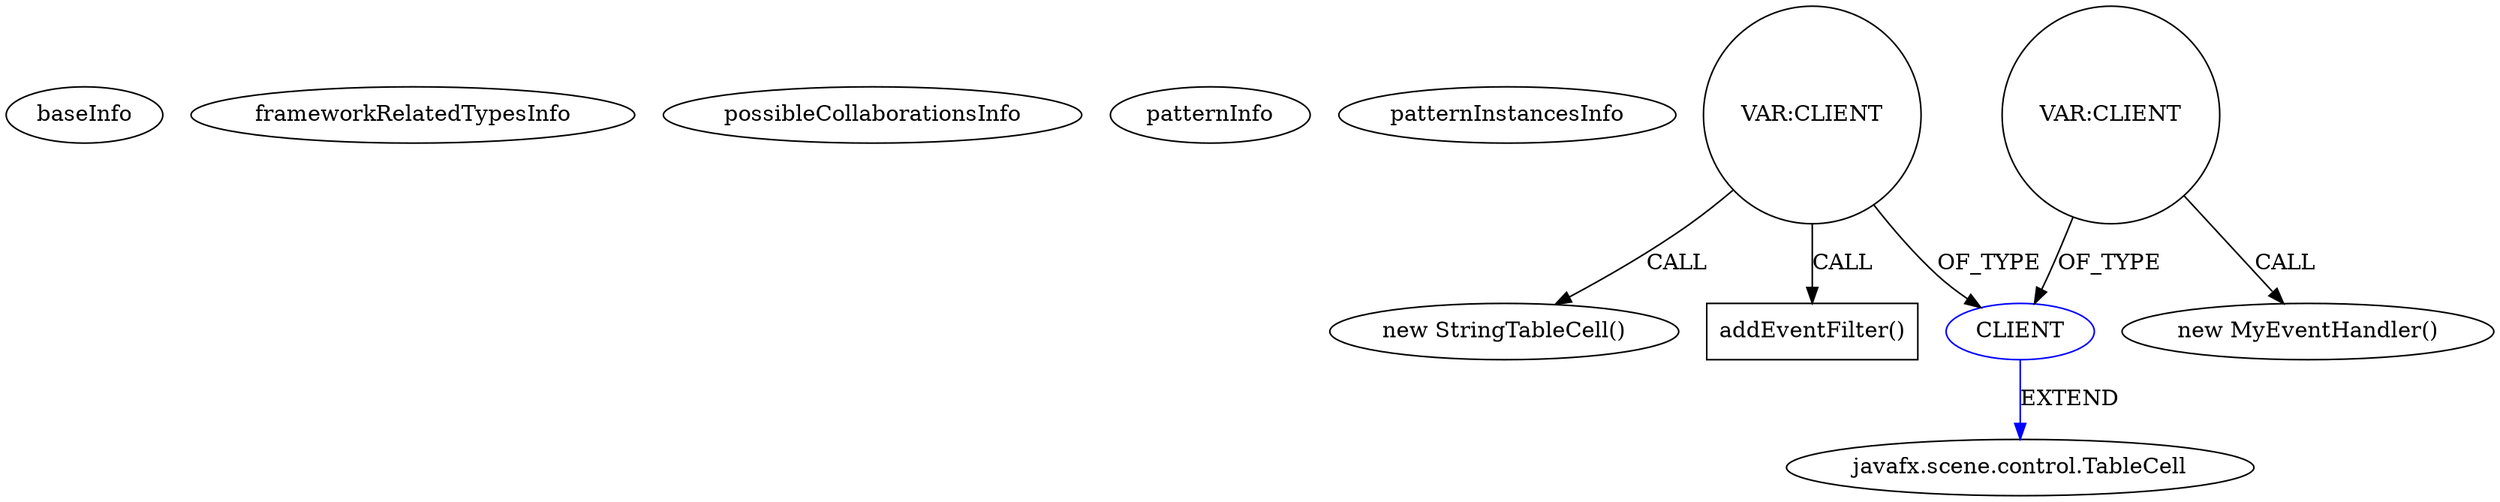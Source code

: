 digraph {
baseInfo[graphId=4466,category="pattern",isAnonymous=false,possibleRelation=false]
frameworkRelatedTypesInfo[]
possibleCollaborationsInfo[]
patternInfo[frequency=2.0,patternRootClient=null]
patternInstancesInfo[0="greenua14-TicTacToeClient~/greenua14-TicTacToeClient/TicTacToeClient-master/src/sample/Controllers/CreateOrConnectToGameController.java~CreateOrConnectToGameController~2811",1="greenua14-TicTacToeClient~/greenua14-TicTacToeClient/TicTacToeClient-master/src/sample/Controllers/CreateOrConnectToGameController.java~void initialize(java.net.URL,java.util.ResourceBundle)~2815"]
88[label="new StringTableCell()",vertexType="CONSTRUCTOR_CALL",isFrameworkType=false]
89[label="VAR:CLIENT",vertexType="VARIABLE_EXPRESION",isFrameworkType=false,shape=circle]
93[label="addEventFilter()",vertexType="INSIDE_CALL",isFrameworkType=false,shape=box]
90[label="CLIENT",vertexType="REFERENCE_CLIENT_CLASS_DECLARATION",isFrameworkType=false,color=blue]
106[label="VAR:CLIENT",vertexType="VARIABLE_EXPRESION",isFrameworkType=false,shape=circle]
91[label="javafx.scene.control.TableCell",vertexType="FRAMEWORK_CLASS_TYPE",isFrameworkType=false]
105[label="new MyEventHandler()",vertexType="CONSTRUCTOR_CALL",isFrameworkType=false]
106->90[label="OF_TYPE"]
89->93[label="CALL"]
90->91[label="EXTEND",color=blue]
89->90[label="OF_TYPE"]
106->105[label="CALL"]
89->88[label="CALL"]
}
